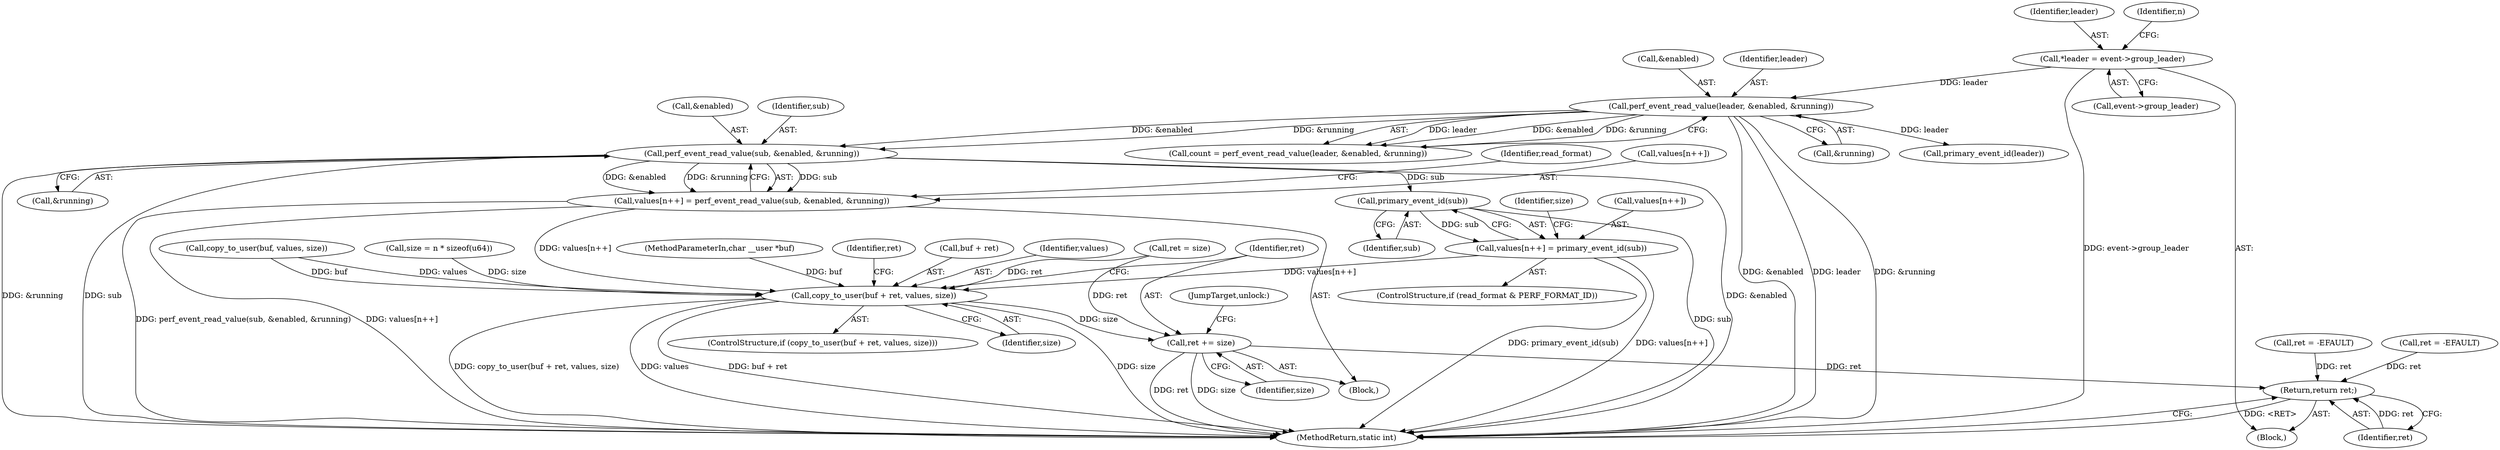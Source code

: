 digraph "0_linux_f63a8daa5812afef4f06c962351687e1ff9ccb2b_4@pointer" {
"1000219" [label="(Call,perf_event_read_value(sub, &enabled, &running))"];
"1000142" [label="(Call,perf_event_read_value(leader, &enabled, &running))"];
"1000106" [label="(Call,*leader = event->group_leader)"];
"1000214" [label="(Call,values[n++] = perf_event_read_value(sub, &enabled, &running))"];
"1000243" [label="(Call,copy_to_user(buf + ret, values, size))"];
"1000255" [label="(Call,ret += size)"];
"1000264" [label="(Return,return ret;)"];
"1000234" [label="(Call,primary_event_id(sub))"];
"1000229" [label="(Call,values[n++] = primary_event_id(sub))"];
"1000121" [label="(Call,ret = -EFAULT)"];
"1000193" [label="(Call,primary_event_id(leader))"];
"1000223" [label="(Call,&running)"];
"1000104" [label="(Block,)"];
"1000236" [label="(Call,size = n * sizeof(u64))"];
"1000230" [label="(Call,values[n++])"];
"1000207" [label="(Call,ret = size)"];
"1000225" [label="(ControlStructure,if (read_format & PERF_FORMAT_ID))"];
"1000107" [label="(Identifier,leader)"];
"1000114" [label="(Identifier,n)"];
"1000255" [label="(Call,ret += size)"];
"1000234" [label="(Call,primary_event_id(sub))"];
"1000106" [label="(Call,*leader = event->group_leader)"];
"1000103" [label="(MethodParameterIn,char __user *buf)"];
"1000146" [label="(Call,&running)"];
"1000221" [label="(Call,&enabled)"];
"1000140" [label="(Call,count = perf_event_read_value(leader, &enabled, &running))"];
"1000251" [label="(Identifier,ret)"];
"1000265" [label="(Identifier,ret)"];
"1000248" [label="(Identifier,size)"];
"1000266" [label="(MethodReturn,static int)"];
"1000202" [label="(Call,copy_to_user(buf, values, size))"];
"1000242" [label="(ControlStructure,if (copy_to_user(buf + ret, values, size)))"];
"1000219" [label="(Call,perf_event_read_value(sub, &enabled, &running))"];
"1000235" [label="(Identifier,sub)"];
"1000220" [label="(Identifier,sub)"];
"1000215" [label="(Call,values[n++])"];
"1000214" [label="(Call,values[n++] = perf_event_read_value(sub, &enabled, &running))"];
"1000227" [label="(Identifier,read_format)"];
"1000210" [label="(Block,)"];
"1000144" [label="(Call,&enabled)"];
"1000237" [label="(Identifier,size)"];
"1000142" [label="(Call,perf_event_read_value(leader, &enabled, &running))"];
"1000244" [label="(Call,buf + ret)"];
"1000256" [label="(Identifier,ret)"];
"1000229" [label="(Call,values[n++] = primary_event_id(sub))"];
"1000264" [label="(Return,return ret;)"];
"1000108" [label="(Call,event->group_leader)"];
"1000250" [label="(Call,ret = -EFAULT)"];
"1000243" [label="(Call,copy_to_user(buf + ret, values, size))"];
"1000257" [label="(Identifier,size)"];
"1000143" [label="(Identifier,leader)"];
"1000247" [label="(Identifier,values)"];
"1000258" [label="(JumpTarget,unlock:)"];
"1000219" -> "1000214"  [label="AST: "];
"1000219" -> "1000223"  [label="CFG: "];
"1000220" -> "1000219"  [label="AST: "];
"1000221" -> "1000219"  [label="AST: "];
"1000223" -> "1000219"  [label="AST: "];
"1000214" -> "1000219"  [label="CFG: "];
"1000219" -> "1000266"  [label="DDG: &enabled"];
"1000219" -> "1000266"  [label="DDG: &running"];
"1000219" -> "1000266"  [label="DDG: sub"];
"1000219" -> "1000214"  [label="DDG: sub"];
"1000219" -> "1000214"  [label="DDG: &enabled"];
"1000219" -> "1000214"  [label="DDG: &running"];
"1000142" -> "1000219"  [label="DDG: &enabled"];
"1000142" -> "1000219"  [label="DDG: &running"];
"1000219" -> "1000234"  [label="DDG: sub"];
"1000142" -> "1000140"  [label="AST: "];
"1000142" -> "1000146"  [label="CFG: "];
"1000143" -> "1000142"  [label="AST: "];
"1000144" -> "1000142"  [label="AST: "];
"1000146" -> "1000142"  [label="AST: "];
"1000140" -> "1000142"  [label="CFG: "];
"1000142" -> "1000266"  [label="DDG: &enabled"];
"1000142" -> "1000266"  [label="DDG: leader"];
"1000142" -> "1000266"  [label="DDG: &running"];
"1000142" -> "1000140"  [label="DDG: leader"];
"1000142" -> "1000140"  [label="DDG: &enabled"];
"1000142" -> "1000140"  [label="DDG: &running"];
"1000106" -> "1000142"  [label="DDG: leader"];
"1000142" -> "1000193"  [label="DDG: leader"];
"1000106" -> "1000104"  [label="AST: "];
"1000106" -> "1000108"  [label="CFG: "];
"1000107" -> "1000106"  [label="AST: "];
"1000108" -> "1000106"  [label="AST: "];
"1000114" -> "1000106"  [label="CFG: "];
"1000106" -> "1000266"  [label="DDG: event->group_leader"];
"1000214" -> "1000210"  [label="AST: "];
"1000215" -> "1000214"  [label="AST: "];
"1000227" -> "1000214"  [label="CFG: "];
"1000214" -> "1000266"  [label="DDG: perf_event_read_value(sub, &enabled, &running)"];
"1000214" -> "1000266"  [label="DDG: values[n++]"];
"1000214" -> "1000243"  [label="DDG: values[n++]"];
"1000243" -> "1000242"  [label="AST: "];
"1000243" -> "1000248"  [label="CFG: "];
"1000244" -> "1000243"  [label="AST: "];
"1000247" -> "1000243"  [label="AST: "];
"1000248" -> "1000243"  [label="AST: "];
"1000251" -> "1000243"  [label="CFG: "];
"1000256" -> "1000243"  [label="CFG: "];
"1000243" -> "1000266"  [label="DDG: size"];
"1000243" -> "1000266"  [label="DDG: buf + ret"];
"1000243" -> "1000266"  [label="DDG: copy_to_user(buf + ret, values, size)"];
"1000243" -> "1000266"  [label="DDG: values"];
"1000202" -> "1000243"  [label="DDG: buf"];
"1000202" -> "1000243"  [label="DDG: values"];
"1000103" -> "1000243"  [label="DDG: buf"];
"1000207" -> "1000243"  [label="DDG: ret"];
"1000229" -> "1000243"  [label="DDG: values[n++]"];
"1000236" -> "1000243"  [label="DDG: size"];
"1000243" -> "1000255"  [label="DDG: size"];
"1000255" -> "1000210"  [label="AST: "];
"1000255" -> "1000257"  [label="CFG: "];
"1000256" -> "1000255"  [label="AST: "];
"1000257" -> "1000255"  [label="AST: "];
"1000258" -> "1000255"  [label="CFG: "];
"1000255" -> "1000266"  [label="DDG: size"];
"1000255" -> "1000266"  [label="DDG: ret"];
"1000207" -> "1000255"  [label="DDG: ret"];
"1000255" -> "1000264"  [label="DDG: ret"];
"1000264" -> "1000104"  [label="AST: "];
"1000264" -> "1000265"  [label="CFG: "];
"1000265" -> "1000264"  [label="AST: "];
"1000266" -> "1000264"  [label="CFG: "];
"1000264" -> "1000266"  [label="DDG: <RET>"];
"1000265" -> "1000264"  [label="DDG: ret"];
"1000250" -> "1000264"  [label="DDG: ret"];
"1000121" -> "1000264"  [label="DDG: ret"];
"1000234" -> "1000229"  [label="AST: "];
"1000234" -> "1000235"  [label="CFG: "];
"1000235" -> "1000234"  [label="AST: "];
"1000229" -> "1000234"  [label="CFG: "];
"1000234" -> "1000266"  [label="DDG: sub"];
"1000234" -> "1000229"  [label="DDG: sub"];
"1000229" -> "1000225"  [label="AST: "];
"1000230" -> "1000229"  [label="AST: "];
"1000237" -> "1000229"  [label="CFG: "];
"1000229" -> "1000266"  [label="DDG: primary_event_id(sub)"];
"1000229" -> "1000266"  [label="DDG: values[n++]"];
}
